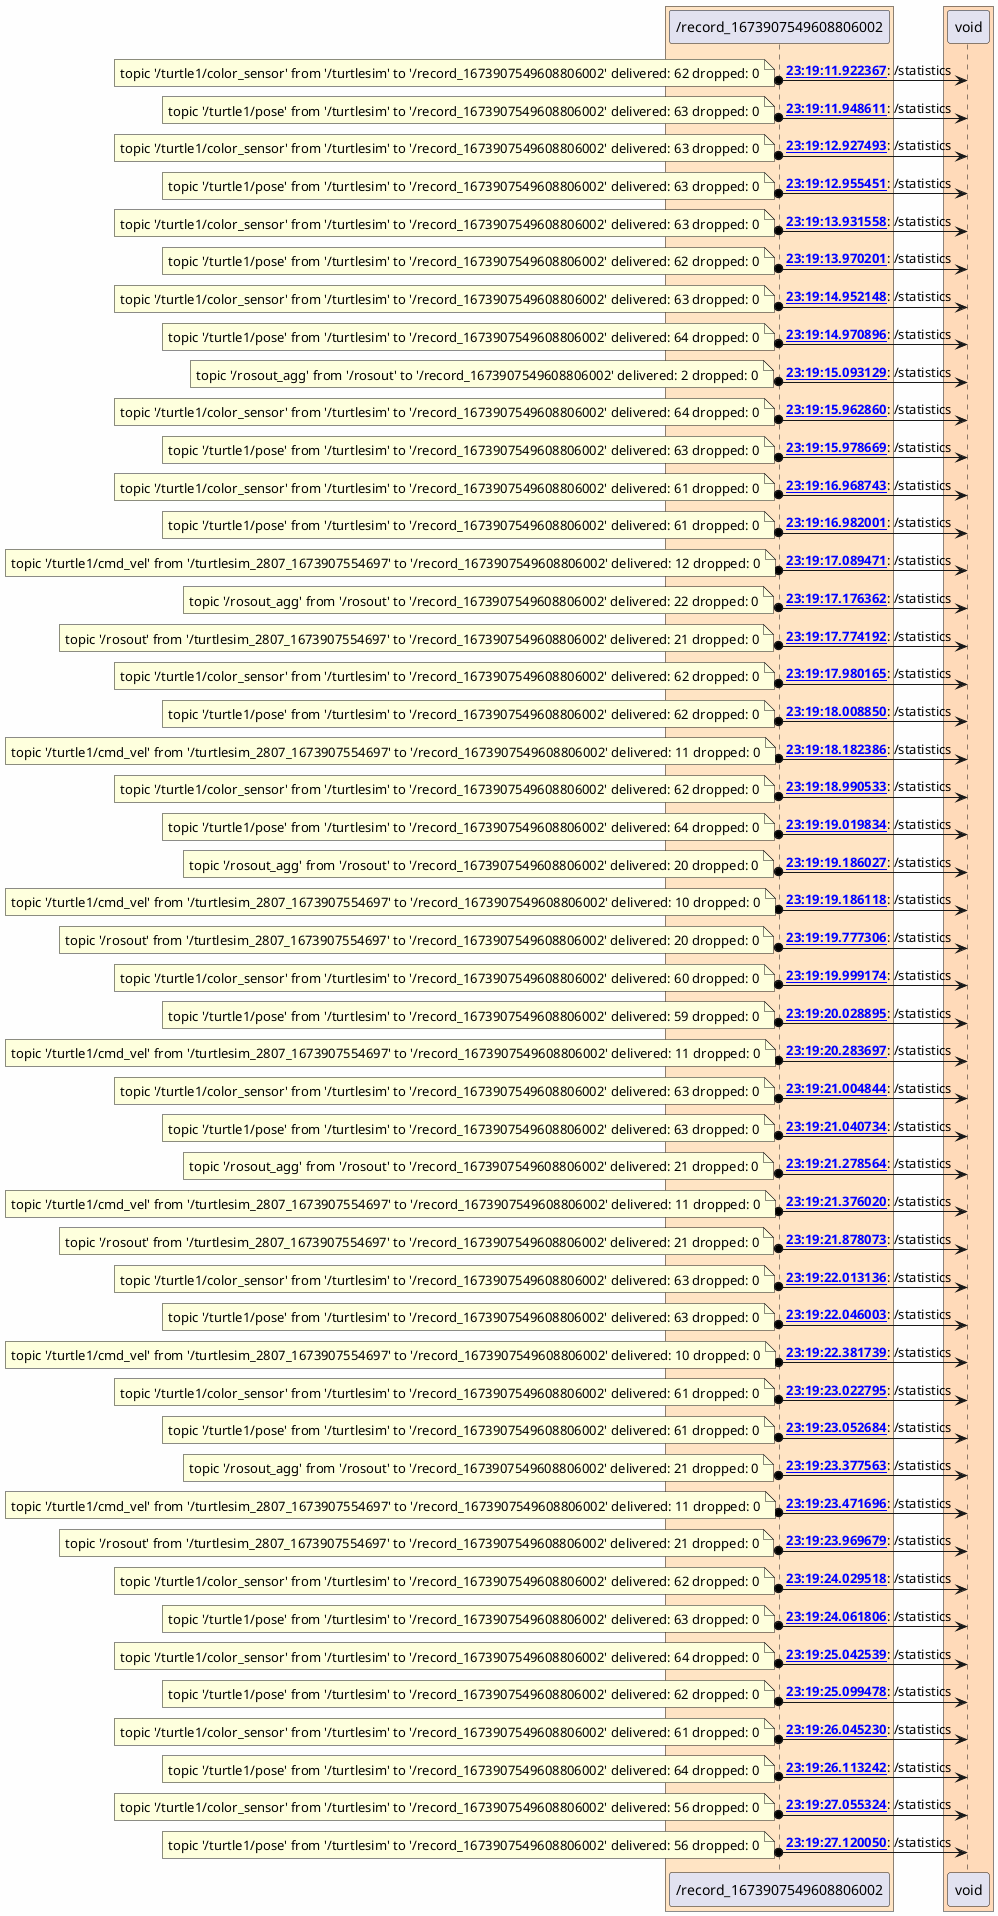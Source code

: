 @startuml

skinparam backgroundColor #FEFEFE

box #Bisque
    participant "/record_1673907549608806002" as _record_1673907549608806002 [[../nodes/_record_1673907549608806002.html]]
end box
box #PeachPuff
    participant "void" as void [[../nodes/void.html]]
end box

_record_1673907549608806002 o-> void : **[[../msgs/4_msg.html {message data} 23:19:11.922367]]**: /statistics
note left
topic '/turtle1/color_sensor' from '/turtlesim' to '/record_1673907549608806002' delivered: 62 dropped: 0
end note
_record_1673907549608806002 o-> void : **[[../msgs/5_msg.html {message data} 23:19:11.948611]]**: /statistics
note left
topic '/turtle1/pose' from '/turtlesim' to '/record_1673907549608806002' delivered: 63 dropped: 0
end note
_record_1673907549608806002 o-> void : **[[../msgs/6_msg.html {message data} 23:19:12.927493]]**: /statistics
note left
topic '/turtle1/color_sensor' from '/turtlesim' to '/record_1673907549608806002' delivered: 63 dropped: 0
end note
_record_1673907549608806002 o-> void : **[[../msgs/7_msg.html {message data} 23:19:12.955451]]**: /statistics
note left
topic '/turtle1/pose' from '/turtlesim' to '/record_1673907549608806002' delivered: 63 dropped: 0
end note
_record_1673907549608806002 o-> void : **[[../msgs/8_msg.html {message data} 23:19:13.931558]]**: /statistics
note left
topic '/turtle1/color_sensor' from '/turtlesim' to '/record_1673907549608806002' delivered: 63 dropped: 0
end note
_record_1673907549608806002 o-> void : **[[../msgs/9_msg.html {message data} 23:19:13.970201]]**: /statistics
note left
topic '/turtle1/pose' from '/turtlesim' to '/record_1673907549608806002' delivered: 62 dropped: 0
end note
_record_1673907549608806002 o-> void : **[[../msgs/10_msg.html {message data} 23:19:14.952148]]**: /statistics
note left
topic '/turtle1/color_sensor' from '/turtlesim' to '/record_1673907549608806002' delivered: 63 dropped: 0
end note
_record_1673907549608806002 o-> void : **[[../msgs/11_msg.html {message data} 23:19:14.970896]]**: /statistics
note left
topic '/turtle1/pose' from '/turtlesim' to '/record_1673907549608806002' delivered: 64 dropped: 0
end note
_record_1673907549608806002 o-> void : **[[../msgs/14_msg.html {message data} 23:19:15.093129]]**: /statistics
note left
topic '/rosout_agg' from '/rosout' to '/record_1673907549608806002' delivered: 2 dropped: 0
end note
_record_1673907549608806002 o-> void : **[[../msgs/33_msg.html {message data} 23:19:15.962860]]**: /statistics
note left
topic '/turtle1/color_sensor' from '/turtlesim' to '/record_1673907549608806002' delivered: 64 dropped: 0
end note
_record_1673907549608806002 o-> void : **[[../msgs/37_msg.html {message data} 23:19:15.978669]]**: /statistics
note left
topic '/turtle1/pose' from '/turtlesim' to '/record_1673907549608806002' delivered: 63 dropped: 0
end note
_record_1673907549608806002 o-> void : **[[../msgs/65_msg.html {message data} 23:19:16.968743]]**: /statistics
note left
topic '/turtle1/color_sensor' from '/turtlesim' to '/record_1673907549608806002' delivered: 61 dropped: 0
end note
_record_1673907549608806002 o-> void : **[[../msgs/69_msg.html {message data} 23:19:16.982001]]**: /statistics
note left
topic '/turtle1/pose' from '/turtlesim' to '/record_1673907549608806002' delivered: 61 dropped: 0
end note
_record_1673907549608806002 o-> void : **[[../msgs/72_msg.html {message data} 23:19:17.089471]]**: /statistics
note left
topic '/turtle1/cmd_vel' from '/turtlesim_2807_1673907554697' to '/record_1673907549608806002' delivered: 12 dropped: 0
end note
_record_1673907549608806002 o-> void : **[[../msgs/77_msg.html {message data} 23:19:17.176362]]**: /statistics
note left
topic '/rosout_agg' from '/rosout' to '/record_1673907549608806002' delivered: 22 dropped: 0
end note
_record_1673907549608806002 o-> void : **[[../msgs/94_msg.html {message data} 23:19:17.774192]]**: /statistics
note left
topic '/rosout' from '/turtlesim_2807_1673907554697' to '/record_1673907549608806002' delivered: 21 dropped: 0
end note
_record_1673907549608806002 o-> void : **[[../msgs/103_msg.html {message data} 23:19:17.980165]]**: /statistics
note left
topic '/turtle1/color_sensor' from '/turtlesim' to '/record_1673907549608806002' delivered: 62 dropped: 0
end note
_record_1673907549608806002 o-> void : **[[../msgs/104_msg.html {message data} 23:19:18.008850]]**: /statistics
note left
topic '/turtle1/pose' from '/turtlesim' to '/record_1673907549608806002' delivered: 62 dropped: 0
end note
_record_1673907549608806002 o-> void : **[[../msgs/111_msg.html {message data} 23:19:18.182386]]**: /statistics
note left
topic '/turtle1/cmd_vel' from '/turtlesim_2807_1673907554697' to '/record_1673907549608806002' delivered: 11 dropped: 0
end note
_record_1673907549608806002 o-> void : **[[../msgs/135_msg.html {message data} 23:19:18.990533]]**: /statistics
note left
topic '/turtle1/color_sensor' from '/turtlesim' to '/record_1673907549608806002' delivered: 62 dropped: 0
end note
_record_1673907549608806002 o-> void : **[[../msgs/137_msg.html {message data} 23:19:19.019834]]**: /statistics
note left
topic '/turtle1/pose' from '/turtlesim' to '/record_1673907549608806002' delivered: 64 dropped: 0
end note
_record_1673907549608806002 o-> void : **[[../msgs/144_msg.html {message data} 23:19:19.186027]]**: /statistics
note left
topic '/rosout_agg' from '/rosout' to '/record_1673907549608806002' delivered: 20 dropped: 0
end note
_record_1673907549608806002 o-> void : **[[../msgs/145_msg.html {message data} 23:19:19.186118]]**: /statistics
note left
topic '/turtle1/cmd_vel' from '/turtlesim_2807_1673907554697' to '/record_1673907549608806002' delivered: 10 dropped: 0
end note
_record_1673907549608806002 o-> void : **[[../msgs/162_msg.html {message data} 23:19:19.777306]]**: /statistics
note left
topic '/rosout' from '/turtlesim_2807_1673907554697' to '/record_1673907549608806002' delivered: 20 dropped: 0
end note
_record_1673907549608806002 o-> void : **[[../msgs/171_msg.html {message data} 23:19:19.999174]]**: /statistics
note left
topic '/turtle1/color_sensor' from '/turtlesim' to '/record_1673907549608806002' delivered: 60 dropped: 0
end note
_record_1673907549608806002 o-> void : **[[../msgs/172_msg.html {message data} 23:19:20.028895]]**: /statistics
note left
topic '/turtle1/pose' from '/turtlesim' to '/record_1673907549608806002' delivered: 59 dropped: 0
end note
_record_1673907549608806002 o-> void : **[[../msgs/182_msg.html {message data} 23:19:20.283697]]**: /statistics
note left
topic '/turtle1/cmd_vel' from '/turtlesim_2807_1673907554697' to '/record_1673907549608806002' delivered: 11 dropped: 0
end note
_record_1673907549608806002 o-> void : **[[../msgs/204_msg.html {message data} 23:19:21.004844]]**: /statistics
note left
topic '/turtle1/color_sensor' from '/turtlesim' to '/record_1673907549608806002' delivered: 63 dropped: 0
end note
_record_1673907549608806002 o-> void : **[[../msgs/205_msg.html {message data} 23:19:21.040734]]**: /statistics
note left
topic '/turtle1/pose' from '/turtlesim' to '/record_1673907549608806002' delivered: 63 dropped: 0
end note
_record_1673907549608806002 o-> void : **[[../msgs/215_msg.html {message data} 23:19:21.278564]]**: /statistics
note left
topic '/rosout_agg' from '/rosout' to '/record_1673907549608806002' delivered: 21 dropped: 0
end note
_record_1673907549608806002 o-> void : **[[../msgs/219_msg.html {message data} 23:19:21.376020]]**: /statistics
note left
topic '/turtle1/cmd_vel' from '/turtlesim_2807_1673907554697' to '/record_1673907549608806002' delivered: 11 dropped: 0
end note
_record_1673907549608806002 o-> void : **[[../msgs/235_msg.html {message data} 23:19:21.878073]]**: /statistics
note left
topic '/rosout' from '/turtlesim_2807_1673907554697' to '/record_1673907549608806002' delivered: 21 dropped: 0
end note
_record_1673907549608806002 o-> void : **[[../msgs/239_msg.html {message data} 23:19:22.013136]]**: /statistics
note left
topic '/turtle1/color_sensor' from '/turtlesim' to '/record_1673907549608806002' delivered: 63 dropped: 0
end note
_record_1673907549608806002 o-> void : **[[../msgs/240_msg.html {message data} 23:19:22.046003]]**: /statistics
note left
topic '/turtle1/pose' from '/turtlesim' to '/record_1673907549608806002' delivered: 63 dropped: 0
end note
_record_1673907549608806002 o-> void : **[[../msgs/253_msg.html {message data} 23:19:22.381739]]**: /statistics
note left
topic '/turtle1/cmd_vel' from '/turtlesim_2807_1673907554697' to '/record_1673907549608806002' delivered: 10 dropped: 0
end note
_record_1673907549608806002 o-> void : **[[../msgs/272_msg.html {message data} 23:19:23.022795]]**: /statistics
note left
topic '/turtle1/color_sensor' from '/turtlesim' to '/record_1673907549608806002' delivered: 61 dropped: 0
end note
_record_1673907549608806002 o-> void : **[[../msgs/273_msg.html {message data} 23:19:23.052684]]**: /statistics
note left
topic '/turtle1/pose' from '/turtlesim' to '/record_1673907549608806002' delivered: 61 dropped: 0
end note
_record_1673907549608806002 o-> void : **[[../msgs/286_msg.html {message data} 23:19:23.377563]]**: /statistics
note left
topic '/rosout_agg' from '/rosout' to '/record_1673907549608806002' delivered: 21 dropped: 0
end note
_record_1673907549608806002 o-> void : **[[../msgs/290_msg.html {message data} 23:19:23.471696]]**: /statistics
note left
topic '/turtle1/cmd_vel' from '/turtlesim_2807_1673907554697' to '/record_1673907549608806002' delivered: 11 dropped: 0
end note
_record_1673907549608806002 o-> void : **[[../msgs/305_msg.html {message data} 23:19:23.969679]]**: /statistics
note left
topic '/rosout' from '/turtlesim_2807_1673907554697' to '/record_1673907549608806002' delivered: 21 dropped: 0
end note
_record_1673907549608806002 o-> void : **[[../msgs/307_msg.html {message data} 23:19:24.029518]]**: /statistics
note left
topic '/turtle1/color_sensor' from '/turtlesim' to '/record_1673907549608806002' delivered: 62 dropped: 0
end note
_record_1673907549608806002 o-> void : **[[../msgs/308_msg.html {message data} 23:19:24.061806]]**: /statistics
note left
topic '/turtle1/pose' from '/turtlesim' to '/record_1673907549608806002' delivered: 63 dropped: 0
end note
_record_1673907549608806002 o-> void : **[[../msgs/315_msg.html {message data} 23:19:25.042539]]**: /statistics
note left
topic '/turtle1/color_sensor' from '/turtlesim' to '/record_1673907549608806002' delivered: 64 dropped: 0
end note
_record_1673907549608806002 o-> void : **[[../msgs/316_msg.html {message data} 23:19:25.099478]]**: /statistics
note left
topic '/turtle1/pose' from '/turtlesim' to '/record_1673907549608806002' delivered: 62 dropped: 0
end note
_record_1673907549608806002 o-> void : **[[../msgs/317_msg.html {message data} 23:19:26.045230]]**: /statistics
note left
topic '/turtle1/color_sensor' from '/turtlesim' to '/record_1673907549608806002' delivered: 61 dropped: 0
end note
_record_1673907549608806002 o-> void : **[[../msgs/318_msg.html {message data} 23:19:26.113242]]**: /statistics
note left
topic '/turtle1/pose' from '/turtlesim' to '/record_1673907549608806002' delivered: 64 dropped: 0
end note
_record_1673907549608806002 o-> void : **[[../msgs/319_msg.html {message data} 23:19:27.055324]]**: /statistics
note left
topic '/turtle1/color_sensor' from '/turtlesim' to '/record_1673907549608806002' delivered: 56 dropped: 0
end note
_record_1673907549608806002 o-> void : **[[../msgs/320_msg.html {message data} 23:19:27.120050]]**: /statistics
note left
topic '/turtle1/pose' from '/turtlesim' to '/record_1673907549608806002' delivered: 56 dropped: 0
end note

@enduml
